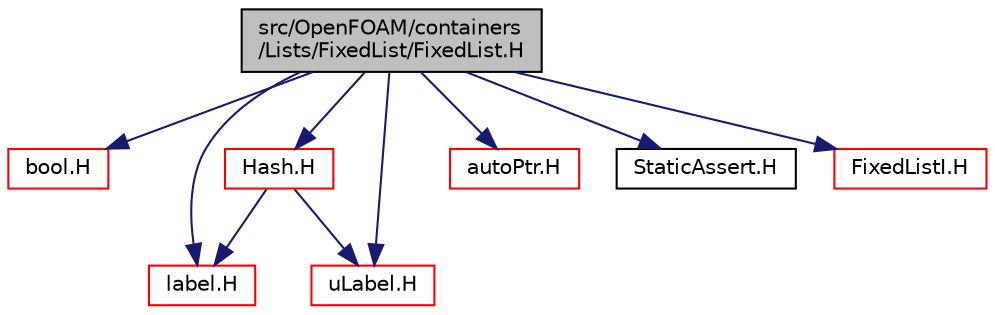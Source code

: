 digraph "src/OpenFOAM/containers/Lists/FixedList/FixedList.H"
{
  bgcolor="transparent";
  edge [fontname="Helvetica",fontsize="10",labelfontname="Helvetica",labelfontsize="10"];
  node [fontname="Helvetica",fontsize="10",shape=record];
  Node1 [label="src/OpenFOAM/containers\l/Lists/FixedList/FixedList.H",height=0.2,width=0.4,color="black", fillcolor="grey75", style="filled", fontcolor="black"];
  Node1 -> Node2 [color="midnightblue",fontsize="10",style="solid",fontname="Helvetica"];
  Node2 [label="bool.H",height=0.2,width=0.4,color="red",URL="$a08802.html",tooltip="System bool. "];
  Node1 -> Node3 [color="midnightblue",fontsize="10",style="solid",fontname="Helvetica"];
  Node3 [label="label.H",height=0.2,width=0.4,color="red",URL="$a08883.html"];
  Node1 -> Node4 [color="midnightblue",fontsize="10",style="solid",fontname="Helvetica"];
  Node4 [label="uLabel.H",height=0.2,width=0.4,color="red",URL="$a08899.html"];
  Node1 -> Node5 [color="midnightblue",fontsize="10",style="solid",fontname="Helvetica"];
  Node5 [label="Hash.H",height=0.2,width=0.4,color="red",URL="$a08865.html"];
  Node5 -> Node3 [color="midnightblue",fontsize="10",style="solid",fontname="Helvetica"];
  Node5 -> Node4 [color="midnightblue",fontsize="10",style="solid",fontname="Helvetica"];
  Node1 -> Node6 [color="midnightblue",fontsize="10",style="solid",fontname="Helvetica"];
  Node6 [label="autoPtr.H",height=0.2,width=0.4,color="red",URL="$a08446.html"];
  Node1 -> Node7 [color="midnightblue",fontsize="10",style="solid",fontname="Helvetica"];
  Node7 [label="StaticAssert.H",height=0.2,width=0.4,color="black",URL="$a07729.html"];
  Node1 -> Node8 [color="midnightblue",fontsize="10",style="solid",fontname="Helvetica"];
  Node8 [label="FixedListI.H",height=0.2,width=0.4,color="red",URL="$a07631.html"];
}
